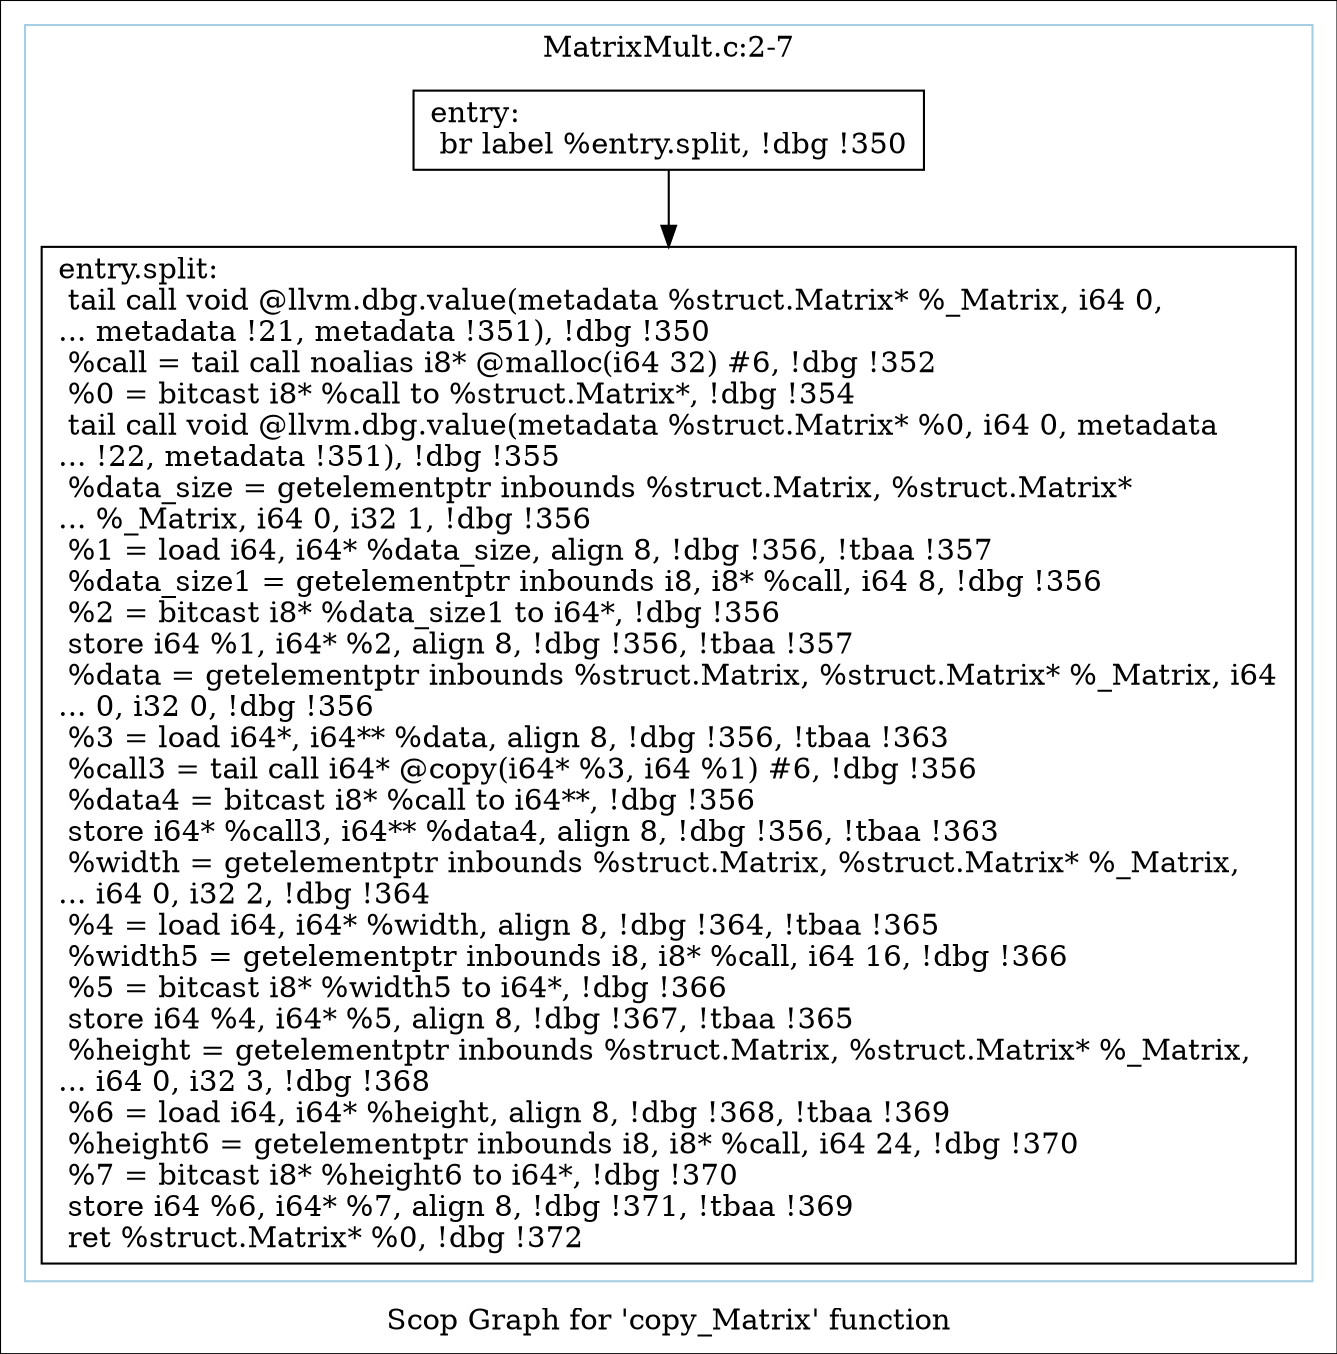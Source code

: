 digraph "Scop Graph for 'copy_Matrix' function" {
	label="Scop Graph for 'copy_Matrix' function";

	Node0xad8c5b0 [shape=record,label="{entry:\l  br label %entry.split, !dbg !350\l}"];
	Node0xad8c5b0 -> Node0xad73610;
	Node0xad73610 [shape=record,label="{entry.split:                                      \l  tail call void @llvm.dbg.value(metadata %struct.Matrix* %_Matrix, i64 0,\l... metadata !21, metadata !351), !dbg !350\l  %call = tail call noalias i8* @malloc(i64 32) #6, !dbg !352\l  %0 = bitcast i8* %call to %struct.Matrix*, !dbg !354\l  tail call void @llvm.dbg.value(metadata %struct.Matrix* %0, i64 0, metadata\l... !22, metadata !351), !dbg !355\l  %data_size = getelementptr inbounds %struct.Matrix, %struct.Matrix*\l... %_Matrix, i64 0, i32 1, !dbg !356\l  %1 = load i64, i64* %data_size, align 8, !dbg !356, !tbaa !357\l  %data_size1 = getelementptr inbounds i8, i8* %call, i64 8, !dbg !356\l  %2 = bitcast i8* %data_size1 to i64*, !dbg !356\l  store i64 %1, i64* %2, align 8, !dbg !356, !tbaa !357\l  %data = getelementptr inbounds %struct.Matrix, %struct.Matrix* %_Matrix, i64\l... 0, i32 0, !dbg !356\l  %3 = load i64*, i64** %data, align 8, !dbg !356, !tbaa !363\l  %call3 = tail call i64* @copy(i64* %3, i64 %1) #6, !dbg !356\l  %data4 = bitcast i8* %call to i64**, !dbg !356\l  store i64* %call3, i64** %data4, align 8, !dbg !356, !tbaa !363\l  %width = getelementptr inbounds %struct.Matrix, %struct.Matrix* %_Matrix,\l... i64 0, i32 2, !dbg !364\l  %4 = load i64, i64* %width, align 8, !dbg !364, !tbaa !365\l  %width5 = getelementptr inbounds i8, i8* %call, i64 16, !dbg !366\l  %5 = bitcast i8* %width5 to i64*, !dbg !366\l  store i64 %4, i64* %5, align 8, !dbg !367, !tbaa !365\l  %height = getelementptr inbounds %struct.Matrix, %struct.Matrix* %_Matrix,\l... i64 0, i32 3, !dbg !368\l  %6 = load i64, i64* %height, align 8, !dbg !368, !tbaa !369\l  %height6 = getelementptr inbounds i8, i8* %call, i64 24, !dbg !370\l  %7 = bitcast i8* %height6 to i64*, !dbg !370\l  store i64 %6, i64* %7, align 8, !dbg !371, !tbaa !369\l  ret %struct.Matrix* %0, !dbg !372\l}"];
	colorscheme = "paired12"
        subgraph cluster_0xadc3d80 {
          label = "MatrixMult.c:2-7
";
          style = solid;
          color = 1
          Node0xad8c5b0;
          Node0xad73610;
        }
}
